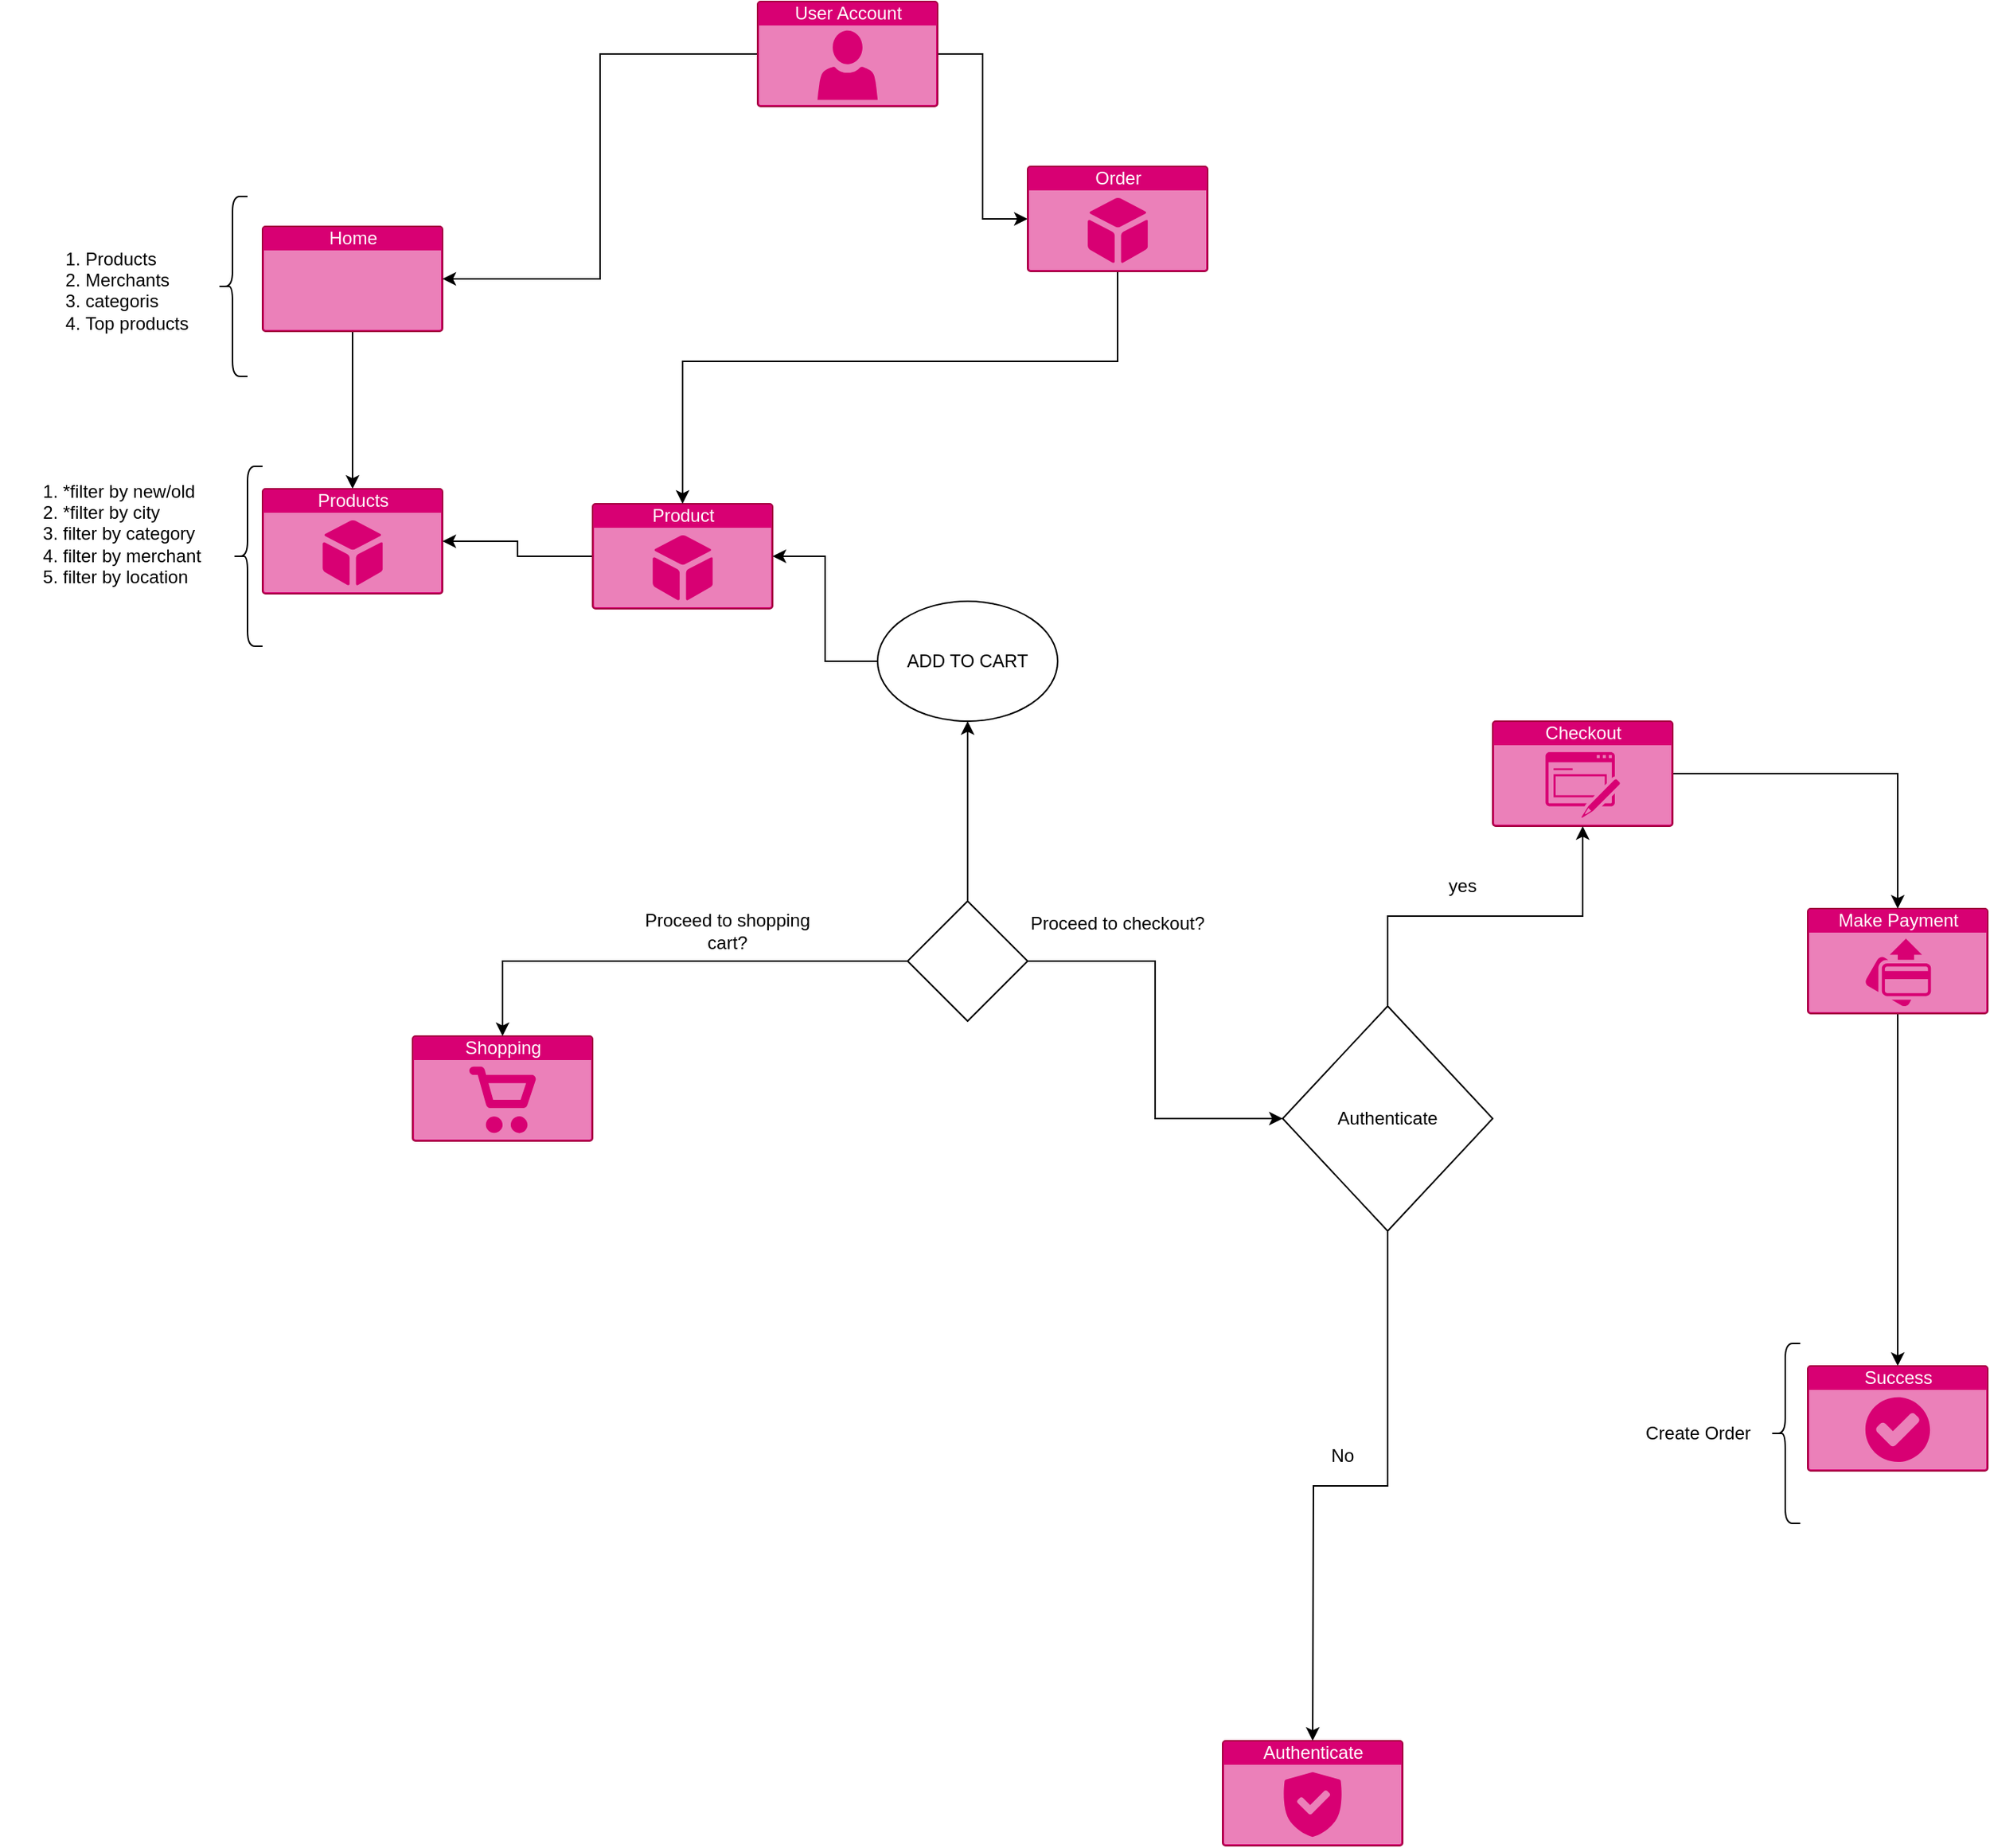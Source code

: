 <mxfile version="13.1.3">
    <diagram id="6hGFLwfOUW9BJ-s0fimq" name="Page-1">
        <mxGraphModel dx="1095" dy="692" grid="1" gridSize="10" guides="1" tooltips="1" connect="1" arrows="1" fold="1" page="1" pageScale="1" pageWidth="827" pageHeight="1169" math="0" shadow="0">
            <root>
                <mxCell id="0"/>
                <mxCell id="1" parent="0"/>
                <mxCell id="5" style="edgeStyle=orthogonalEdgeStyle;rounded=0;orthogonalLoop=1;jettySize=auto;html=1;" edge="1" parent="1" source="2" target="6">
                    <mxGeometry relative="1" as="geometry">
                        <mxPoint x="260" y="450" as="targetPoint"/>
                    </mxGeometry>
                </mxCell>
                <mxCell id="2" value="Home" style="html=1;labelPosition=center;verticalLabelPosition=middle;verticalAlign=top;align=center;fontSize=12;outlineConnect=0;spacingTop=-6;shape=mxgraph.sitemap.page;fillColor=#d80073;strokeColor=#A50040;fontColor=#ffffff;" vertex="1" parent="1">
                    <mxGeometry x="200" y="240" width="120" height="70" as="geometry"/>
                </mxCell>
                <mxCell id="3" value="&lt;ol&gt;&lt;li&gt;Products&lt;/li&gt;&lt;li&gt;Merchants&lt;/li&gt;&lt;li&gt;categoris&lt;/li&gt;&lt;li&gt;Top products&lt;/li&gt;&lt;/ol&gt;" style="text;strokeColor=none;fillColor=none;html=1;whiteSpace=wrap;verticalAlign=middle;overflow=hidden;" vertex="1" parent="1">
                    <mxGeometry x="40" y="240" width="120" height="80" as="geometry"/>
                </mxCell>
                <mxCell id="4" value="" style="shape=curlyBracket;whiteSpace=wrap;html=1;rounded=1;" vertex="1" parent="1">
                    <mxGeometry x="170" y="220" width="20" height="120" as="geometry"/>
                </mxCell>
                <mxCell id="6" value="Products" style="html=1;labelPosition=center;verticalLabelPosition=middle;verticalAlign=top;align=center;fontSize=12;outlineConnect=0;spacingTop=-6;shape=mxgraph.sitemap.products;fillColor=#d80073;strokeColor=#A50040;fontColor=#ffffff;" vertex="1" parent="1">
                    <mxGeometry x="200" y="415" width="120" height="70" as="geometry"/>
                </mxCell>
                <mxCell id="8" value="&lt;ol&gt;&lt;li&gt;*filter by new/old&lt;/li&gt;&lt;li&gt;*filter by city&lt;/li&gt;&lt;li&gt;filter by category&lt;/li&gt;&lt;li&gt;filter by merchant&lt;/li&gt;&lt;li&gt;filter by location&lt;/li&gt;&lt;/ol&gt;" style="text;strokeColor=none;fillColor=none;html=1;whiteSpace=wrap;verticalAlign=middle;overflow=hidden;" vertex="1" parent="1">
                    <mxGeometry x="25" y="390" width="150" height="110" as="geometry"/>
                </mxCell>
                <mxCell id="10" style="edgeStyle=orthogonalEdgeStyle;rounded=0;orthogonalLoop=1;jettySize=auto;html=1;" edge="1" parent="1" source="9" target="6">
                    <mxGeometry relative="1" as="geometry"/>
                </mxCell>
                <mxCell id="9" value="Product" style="html=1;labelPosition=center;verticalLabelPosition=middle;verticalAlign=top;align=center;fontSize=12;outlineConnect=0;spacingTop=-6;shape=mxgraph.sitemap.products;fillColor=#d80073;strokeColor=#A50040;fontColor=#ffffff;" vertex="1" parent="1">
                    <mxGeometry x="420" y="425" width="120" height="70" as="geometry"/>
                </mxCell>
                <mxCell id="25" style="edgeStyle=orthogonalEdgeStyle;rounded=0;orthogonalLoop=1;jettySize=auto;html=1;" edge="1" parent="1" source="11" target="24">
                    <mxGeometry relative="1" as="geometry"/>
                </mxCell>
                <mxCell id="11" value="Make Payment" style="html=1;strokeColor=#A50040;fillColor=#d80073;labelPosition=center;verticalLabelPosition=middle;verticalAlign=top;align=center;fontSize=12;outlineConnect=0;spacingTop=-6;fontColor=#ffffff;shape=mxgraph.sitemap.payment;" vertex="1" parent="1">
                    <mxGeometry x="1230" y="695" width="120" height="70" as="geometry"/>
                </mxCell>
                <mxCell id="12" value="Shopping" style="html=1;strokeColor=#A50040;fillColor=#d80073;labelPosition=center;verticalLabelPosition=middle;verticalAlign=top;align=center;fontSize=12;outlineConnect=0;spacingTop=-6;fontColor=#ffffff;shape=mxgraph.sitemap.shopping;" vertex="1" parent="1">
                    <mxGeometry x="300" y="780" width="120" height="70" as="geometry"/>
                </mxCell>
                <mxCell id="14" style="edgeStyle=orthogonalEdgeStyle;rounded=0;orthogonalLoop=1;jettySize=auto;html=1;" edge="1" parent="1" source="13" target="9">
                    <mxGeometry relative="1" as="geometry"/>
                </mxCell>
                <mxCell id="13" value="ADD TO CART" style="ellipse;whiteSpace=wrap;html=1;" vertex="1" parent="1">
                    <mxGeometry x="610" y="490" width="120" height="80" as="geometry"/>
                </mxCell>
                <mxCell id="16" style="edgeStyle=orthogonalEdgeStyle;rounded=0;orthogonalLoop=1;jettySize=auto;html=1;" edge="1" parent="1" source="15" target="13">
                    <mxGeometry relative="1" as="geometry"/>
                </mxCell>
                <mxCell id="18" style="edgeStyle=orthogonalEdgeStyle;rounded=0;orthogonalLoop=1;jettySize=auto;html=1;" edge="1" parent="1" source="15" target="12">
                    <mxGeometry relative="1" as="geometry"/>
                </mxCell>
                <mxCell id="22" style="edgeStyle=orthogonalEdgeStyle;rounded=0;orthogonalLoop=1;jettySize=auto;html=1;entryX=0;entryY=0.5;entryDx=0;entryDy=0;" edge="1" parent="1" source="15" target="26">
                    <mxGeometry relative="1" as="geometry"/>
                </mxCell>
                <mxCell id="15" value="" style="rhombus;whiteSpace=wrap;html=1;" vertex="1" parent="1">
                    <mxGeometry x="630" y="690" width="80" height="80" as="geometry"/>
                </mxCell>
                <mxCell id="17" value="Proceed to shopping cart?" style="text;html=1;strokeColor=none;fillColor=none;align=center;verticalAlign=middle;whiteSpace=wrap;rounded=0;" vertex="1" parent="1">
                    <mxGeometry x="450" y="700" width="120" height="20" as="geometry"/>
                </mxCell>
                <mxCell id="19" value="Proceed to checkout?" style="text;html=1;strokeColor=none;fillColor=none;align=center;verticalAlign=middle;whiteSpace=wrap;rounded=0;" vertex="1" parent="1">
                    <mxGeometry x="710" y="695" width="120" height="20" as="geometry"/>
                </mxCell>
                <mxCell id="23" style="edgeStyle=orthogonalEdgeStyle;rounded=0;orthogonalLoop=1;jettySize=auto;html=1;" edge="1" parent="1" source="21" target="11">
                    <mxGeometry relative="1" as="geometry"/>
                </mxCell>
                <mxCell id="21" value="Checkout" style="html=1;strokeColor=#A50040;fillColor=#d80073;labelPosition=center;verticalLabelPosition=middle;verticalAlign=top;align=center;fontSize=12;outlineConnect=0;spacingTop=-6;fontColor=#ffffff;shape=mxgraph.sitemap.form;" vertex="1" parent="1">
                    <mxGeometry x="1020" y="570" width="120" height="70" as="geometry"/>
                </mxCell>
                <mxCell id="24" value="Success" style="html=1;strokeColor=#A50040;fillColor=#d80073;labelPosition=center;verticalLabelPosition=middle;verticalAlign=top;align=center;fontSize=12;outlineConnect=0;spacingTop=-6;fontColor=#ffffff;shape=mxgraph.sitemap.success;" vertex="1" parent="1">
                    <mxGeometry x="1230" y="1000" width="120" height="70" as="geometry"/>
                </mxCell>
                <mxCell id="27" style="edgeStyle=orthogonalEdgeStyle;rounded=0;orthogonalLoop=1;jettySize=auto;html=1;" edge="1" parent="1" source="26" target="21">
                    <mxGeometry relative="1" as="geometry"/>
                </mxCell>
                <mxCell id="29" style="edgeStyle=orthogonalEdgeStyle;rounded=0;orthogonalLoop=1;jettySize=auto;html=1;" edge="1" parent="1" source="26">
                    <mxGeometry relative="1" as="geometry">
                        <mxPoint x="900" y="1250" as="targetPoint"/>
                    </mxGeometry>
                </mxCell>
                <mxCell id="26" value="Authenticate" style="rhombus;whiteSpace=wrap;html=1;" vertex="1" parent="1">
                    <mxGeometry x="880" y="760" width="140" height="150" as="geometry"/>
                </mxCell>
                <mxCell id="28" value="yes" style="text;html=1;strokeColor=none;fillColor=none;align=center;verticalAlign=middle;whiteSpace=wrap;rounded=0;" vertex="1" parent="1">
                    <mxGeometry x="940" y="670" width="120" height="20" as="geometry"/>
                </mxCell>
                <mxCell id="31" value="No" style="text;html=1;strokeColor=none;fillColor=none;align=center;verticalAlign=middle;whiteSpace=wrap;rounded=0;" vertex="1" parent="1">
                    <mxGeometry x="860" y="1050" width="120" height="20" as="geometry"/>
                </mxCell>
                <mxCell id="32" value="Authenticate" style="html=1;strokeColor=#A50040;fillColor=#d80073;labelPosition=center;verticalLabelPosition=middle;verticalAlign=top;align=center;fontSize=12;outlineConnect=0;spacingTop=-6;fontColor=#ffffff;shape=mxgraph.sitemap.security;" vertex="1" parent="1">
                    <mxGeometry x="840" y="1250" width="120" height="70" as="geometry"/>
                </mxCell>
                <mxCell id="33" value="" style="shape=curlyBracket;whiteSpace=wrap;html=1;rounded=1;" vertex="1" parent="1">
                    <mxGeometry x="180" y="400" width="20" height="120" as="geometry"/>
                </mxCell>
                <mxCell id="35" value="" style="shape=curlyBracket;whiteSpace=wrap;html=1;rounded=1;" vertex="1" parent="1">
                    <mxGeometry x="1205" y="985" width="20" height="120" as="geometry"/>
                </mxCell>
                <mxCell id="36" value="&lt;div&gt;Create Order&lt;/div&gt;" style="text;strokeColor=none;fillColor=none;html=1;whiteSpace=wrap;verticalAlign=middle;overflow=hidden;" vertex="1" parent="1">
                    <mxGeometry x="1120" y="990" width="150" height="110" as="geometry"/>
                </mxCell>
                <mxCell id="38" style="edgeStyle=orthogonalEdgeStyle;rounded=0;orthogonalLoop=1;jettySize=auto;html=1;entryX=1;entryY=0.5;entryDx=0;entryDy=0;entryPerimeter=0;" edge="1" parent="1" source="37" target="2">
                    <mxGeometry relative="1" as="geometry"/>
                </mxCell>
                <mxCell id="40" style="edgeStyle=orthogonalEdgeStyle;rounded=0;orthogonalLoop=1;jettySize=auto;html=1;entryX=0;entryY=0.5;entryDx=0;entryDy=0;entryPerimeter=0;" edge="1" parent="1" source="37" target="39">
                    <mxGeometry relative="1" as="geometry"/>
                </mxCell>
                <mxCell id="37" value="User Account" style="html=1;strokeColor=#A50040;fillColor=#d80073;labelPosition=center;verticalLabelPosition=middle;verticalAlign=top;align=center;fontSize=12;outlineConnect=0;spacingTop=-6;fontColor=#ffffff;shape=mxgraph.sitemap.user;" vertex="1" parent="1">
                    <mxGeometry x="530" y="90" width="120" height="70" as="geometry"/>
                </mxCell>
                <mxCell id="41" style="edgeStyle=orthogonalEdgeStyle;rounded=0;orthogonalLoop=1;jettySize=auto;html=1;" edge="1" parent="1" source="39" target="9">
                    <mxGeometry relative="1" as="geometry">
                        <Array as="points">
                            <mxPoint x="770" y="330"/>
                            <mxPoint x="480" y="330"/>
                        </Array>
                    </mxGeometry>
                </mxCell>
                <mxCell id="39" value="Order" style="html=1;labelPosition=center;verticalLabelPosition=middle;verticalAlign=top;align=center;fontSize=12;outlineConnect=0;spacingTop=-6;shape=mxgraph.sitemap.products;fillColor=#d80073;strokeColor=#A50040;fontColor=#ffffff;" vertex="1" parent="1">
                    <mxGeometry x="710" y="200" width="120" height="70" as="geometry"/>
                </mxCell>
            </root>
        </mxGraphModel>
    </diagram>
</mxfile>